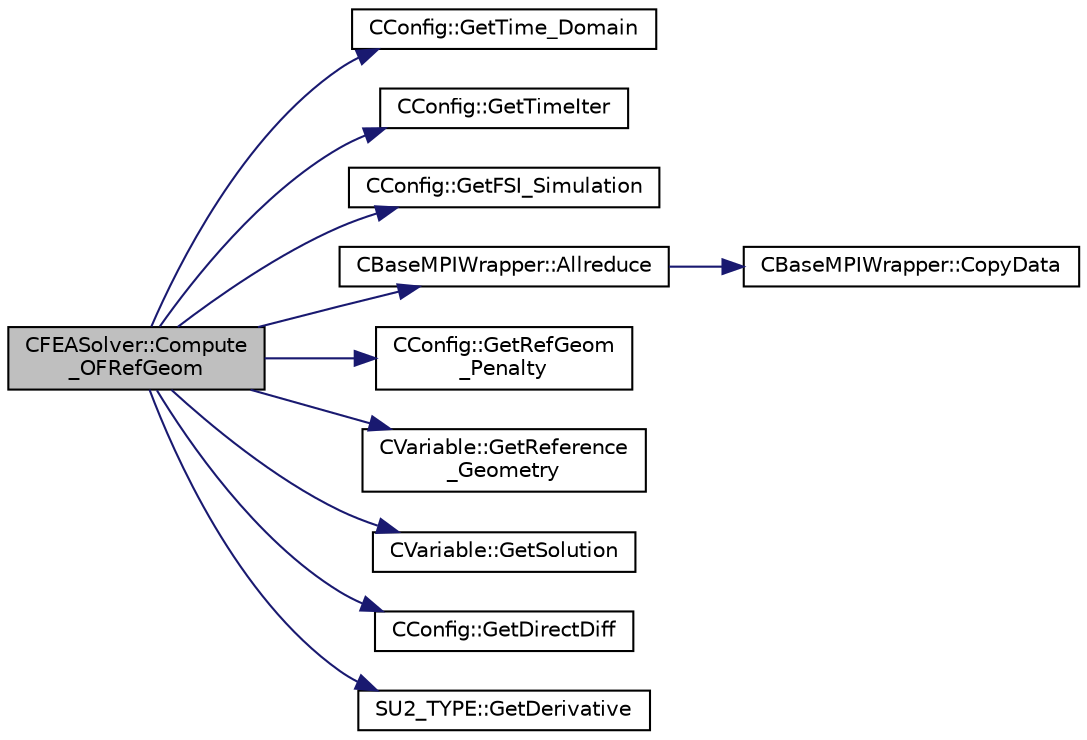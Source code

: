 digraph "CFEASolver::Compute_OFRefGeom"
{
  edge [fontname="Helvetica",fontsize="10",labelfontname="Helvetica",labelfontsize="10"];
  node [fontname="Helvetica",fontsize="10",shape=record];
  rankdir="LR";
  Node381 [label="CFEASolver::Compute\l_OFRefGeom",height=0.2,width=0.4,color="black", fillcolor="grey75", style="filled", fontcolor="black"];
  Node381 -> Node382 [color="midnightblue",fontsize="10",style="solid",fontname="Helvetica"];
  Node382 [label="CConfig::GetTime_Domain",height=0.2,width=0.4,color="black", fillcolor="white", style="filled",URL="$class_c_config.html#a6a11350b3c8d7577318be43cda6f7292",tooltip="Check if the multizone problem is solved for time domain. "];
  Node381 -> Node383 [color="midnightblue",fontsize="10",style="solid",fontname="Helvetica"];
  Node383 [label="CConfig::GetTimeIter",height=0.2,width=0.4,color="black", fillcolor="white", style="filled",URL="$class_c_config.html#aa659f28a1d71b0924944a9fb248e3d6e",tooltip="Get the current time iteration number. "];
  Node381 -> Node384 [color="midnightblue",fontsize="10",style="solid",fontname="Helvetica"];
  Node384 [label="CConfig::GetFSI_Simulation",height=0.2,width=0.4,color="black", fillcolor="white", style="filled",URL="$class_c_config.html#a9776c63953c047138e0f81d5b51cd895",tooltip="Check if the simulation we are running is a FSI simulation. "];
  Node381 -> Node385 [color="midnightblue",fontsize="10",style="solid",fontname="Helvetica"];
  Node385 [label="CBaseMPIWrapper::Allreduce",height=0.2,width=0.4,color="black", fillcolor="white", style="filled",URL="$class_c_base_m_p_i_wrapper.html#a637b6fd917a8ca91ce748ba88e0d66b6"];
  Node385 -> Node386 [color="midnightblue",fontsize="10",style="solid",fontname="Helvetica"];
  Node386 [label="CBaseMPIWrapper::CopyData",height=0.2,width=0.4,color="black", fillcolor="white", style="filled",URL="$class_c_base_m_p_i_wrapper.html#a4725cc1dd65b161b483e812a538a5e36"];
  Node381 -> Node387 [color="midnightblue",fontsize="10",style="solid",fontname="Helvetica"];
  Node387 [label="CConfig::GetRefGeom\l_Penalty",height=0.2,width=0.4,color="black", fillcolor="white", style="filled",URL="$class_c_config.html#af73098045224c2cbe53fed1a71c6024e",tooltip="Get the penalty weight value for the objective function. "];
  Node381 -> Node388 [color="midnightblue",fontsize="10",style="solid",fontname="Helvetica"];
  Node388 [label="CVariable::GetReference\l_Geometry",height=0.2,width=0.4,color="black", fillcolor="white", style="filled",URL="$class_c_variable.html#a1ad955598cc50a9a88126a45cf0c596d",tooltip="A virtual member. "];
  Node381 -> Node389 [color="midnightblue",fontsize="10",style="solid",fontname="Helvetica"];
  Node389 [label="CVariable::GetSolution",height=0.2,width=0.4,color="black", fillcolor="white", style="filled",URL="$class_c_variable.html#a261483e39c23c1de7cb9aea7e917c121",tooltip="Get the solution. "];
  Node381 -> Node390 [color="midnightblue",fontsize="10",style="solid",fontname="Helvetica"];
  Node390 [label="CConfig::GetDirectDiff",height=0.2,width=0.4,color="black", fillcolor="white", style="filled",URL="$class_c_config.html#a16fdb3ee7c760f2f129778f6162a1fe4",tooltip="Get the direct differentation method. "];
  Node381 -> Node391 [color="midnightblue",fontsize="10",style="solid",fontname="Helvetica"];
  Node391 [label="SU2_TYPE::GetDerivative",height=0.2,width=0.4,color="black", fillcolor="white", style="filled",URL="$namespace_s_u2___t_y_p_e.html#aaf4331164217013b2f05dda28329fcb1",tooltip="Get the derivative value of the datatype (needs to be implemented for each new type). "];
}
